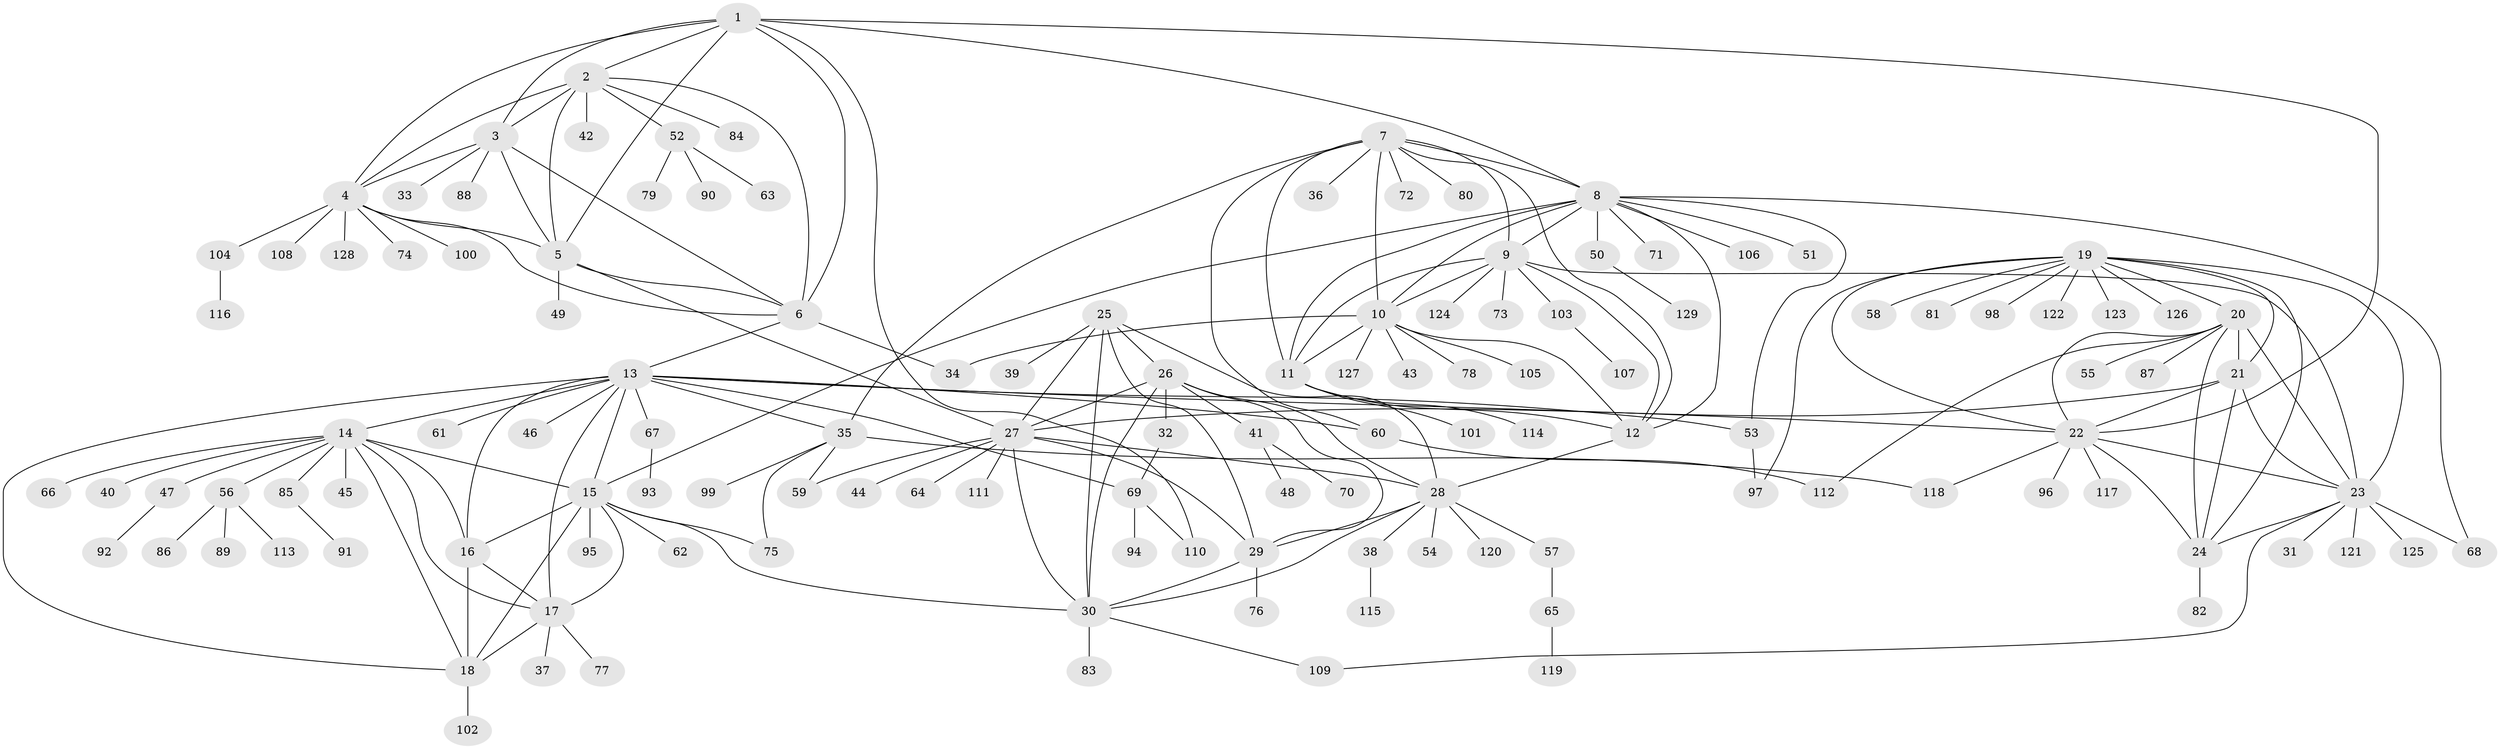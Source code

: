 // Generated by graph-tools (version 1.1) at 2025/02/03/09/25 03:02:52]
// undirected, 129 vertices, 197 edges
graph export_dot {
graph [start="1"]
  node [color=gray90,style=filled];
  1;
  2;
  3;
  4;
  5;
  6;
  7;
  8;
  9;
  10;
  11;
  12;
  13;
  14;
  15;
  16;
  17;
  18;
  19;
  20;
  21;
  22;
  23;
  24;
  25;
  26;
  27;
  28;
  29;
  30;
  31;
  32;
  33;
  34;
  35;
  36;
  37;
  38;
  39;
  40;
  41;
  42;
  43;
  44;
  45;
  46;
  47;
  48;
  49;
  50;
  51;
  52;
  53;
  54;
  55;
  56;
  57;
  58;
  59;
  60;
  61;
  62;
  63;
  64;
  65;
  66;
  67;
  68;
  69;
  70;
  71;
  72;
  73;
  74;
  75;
  76;
  77;
  78;
  79;
  80;
  81;
  82;
  83;
  84;
  85;
  86;
  87;
  88;
  89;
  90;
  91;
  92;
  93;
  94;
  95;
  96;
  97;
  98;
  99;
  100;
  101;
  102;
  103;
  104;
  105;
  106;
  107;
  108;
  109;
  110;
  111;
  112;
  113;
  114;
  115;
  116;
  117;
  118;
  119;
  120;
  121;
  122;
  123;
  124;
  125;
  126;
  127;
  128;
  129;
  1 -- 2;
  1 -- 3;
  1 -- 4;
  1 -- 5;
  1 -- 6;
  1 -- 8;
  1 -- 22;
  1 -- 110;
  2 -- 3;
  2 -- 4;
  2 -- 5;
  2 -- 6;
  2 -- 42;
  2 -- 52;
  2 -- 84;
  3 -- 4;
  3 -- 5;
  3 -- 6;
  3 -- 33;
  3 -- 88;
  4 -- 5;
  4 -- 6;
  4 -- 74;
  4 -- 100;
  4 -- 104;
  4 -- 108;
  4 -- 128;
  5 -- 6;
  5 -- 27;
  5 -- 49;
  6 -- 13;
  6 -- 34;
  7 -- 8;
  7 -- 9;
  7 -- 10;
  7 -- 11;
  7 -- 12;
  7 -- 35;
  7 -- 36;
  7 -- 60;
  7 -- 72;
  7 -- 80;
  8 -- 9;
  8 -- 10;
  8 -- 11;
  8 -- 12;
  8 -- 15;
  8 -- 50;
  8 -- 51;
  8 -- 53;
  8 -- 68;
  8 -- 71;
  8 -- 106;
  9 -- 10;
  9 -- 11;
  9 -- 12;
  9 -- 23;
  9 -- 73;
  9 -- 103;
  9 -- 124;
  10 -- 11;
  10 -- 12;
  10 -- 34;
  10 -- 43;
  10 -- 78;
  10 -- 105;
  10 -- 127;
  11 -- 12;
  11 -- 101;
  11 -- 114;
  12 -- 28;
  13 -- 14;
  13 -- 15;
  13 -- 16;
  13 -- 17;
  13 -- 18;
  13 -- 22;
  13 -- 35;
  13 -- 46;
  13 -- 53;
  13 -- 60;
  13 -- 61;
  13 -- 67;
  13 -- 69;
  14 -- 15;
  14 -- 16;
  14 -- 17;
  14 -- 18;
  14 -- 40;
  14 -- 45;
  14 -- 47;
  14 -- 56;
  14 -- 66;
  14 -- 85;
  15 -- 16;
  15 -- 17;
  15 -- 18;
  15 -- 30;
  15 -- 62;
  15 -- 75;
  15 -- 95;
  16 -- 17;
  16 -- 18;
  17 -- 18;
  17 -- 37;
  17 -- 77;
  18 -- 102;
  19 -- 20;
  19 -- 21;
  19 -- 22;
  19 -- 23;
  19 -- 24;
  19 -- 58;
  19 -- 81;
  19 -- 97;
  19 -- 98;
  19 -- 122;
  19 -- 123;
  19 -- 126;
  20 -- 21;
  20 -- 22;
  20 -- 23;
  20 -- 24;
  20 -- 55;
  20 -- 87;
  20 -- 112;
  21 -- 22;
  21 -- 23;
  21 -- 24;
  21 -- 27;
  22 -- 23;
  22 -- 24;
  22 -- 96;
  22 -- 117;
  22 -- 118;
  23 -- 24;
  23 -- 31;
  23 -- 68;
  23 -- 109;
  23 -- 121;
  23 -- 125;
  24 -- 82;
  25 -- 26;
  25 -- 27;
  25 -- 28;
  25 -- 29;
  25 -- 30;
  25 -- 39;
  26 -- 27;
  26 -- 28;
  26 -- 29;
  26 -- 30;
  26 -- 32;
  26 -- 41;
  27 -- 28;
  27 -- 29;
  27 -- 30;
  27 -- 44;
  27 -- 59;
  27 -- 64;
  27 -- 111;
  28 -- 29;
  28 -- 30;
  28 -- 38;
  28 -- 54;
  28 -- 57;
  28 -- 120;
  29 -- 30;
  29 -- 76;
  30 -- 83;
  30 -- 109;
  32 -- 69;
  35 -- 59;
  35 -- 75;
  35 -- 99;
  35 -- 118;
  38 -- 115;
  41 -- 48;
  41 -- 70;
  47 -- 92;
  50 -- 129;
  52 -- 63;
  52 -- 79;
  52 -- 90;
  53 -- 97;
  56 -- 86;
  56 -- 89;
  56 -- 113;
  57 -- 65;
  60 -- 112;
  65 -- 119;
  67 -- 93;
  69 -- 94;
  69 -- 110;
  85 -- 91;
  103 -- 107;
  104 -- 116;
}
